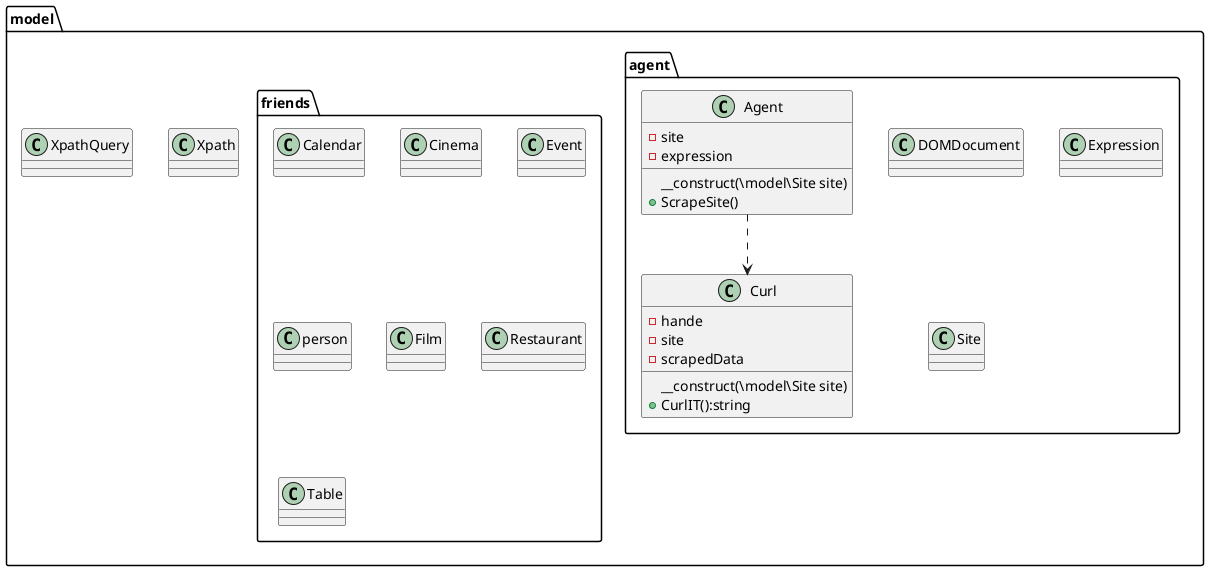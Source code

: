 @startuml


class model.agent.Agent{
-site
-expression
__construct(\model\Site site)
+ScrapeSite()
}

class model.agent.Curl{
-hande
-site
-scrapedData
__construct(\model\Site site)
+CurlIT():string
}

class model.agent.DOMDocument{

}

class model.agent.Expression
class model.agent.Site
class model.Xpath
class model.XpathQuery


class model.friends.Calendar
class model.friends.Cinema
class model.friends.Event
class model.friends.person
class model.friends.Film
class model.friends.Restaurant
class model.friends.Table

model.agent.Agent ..> model.agent.Curl

@enduml